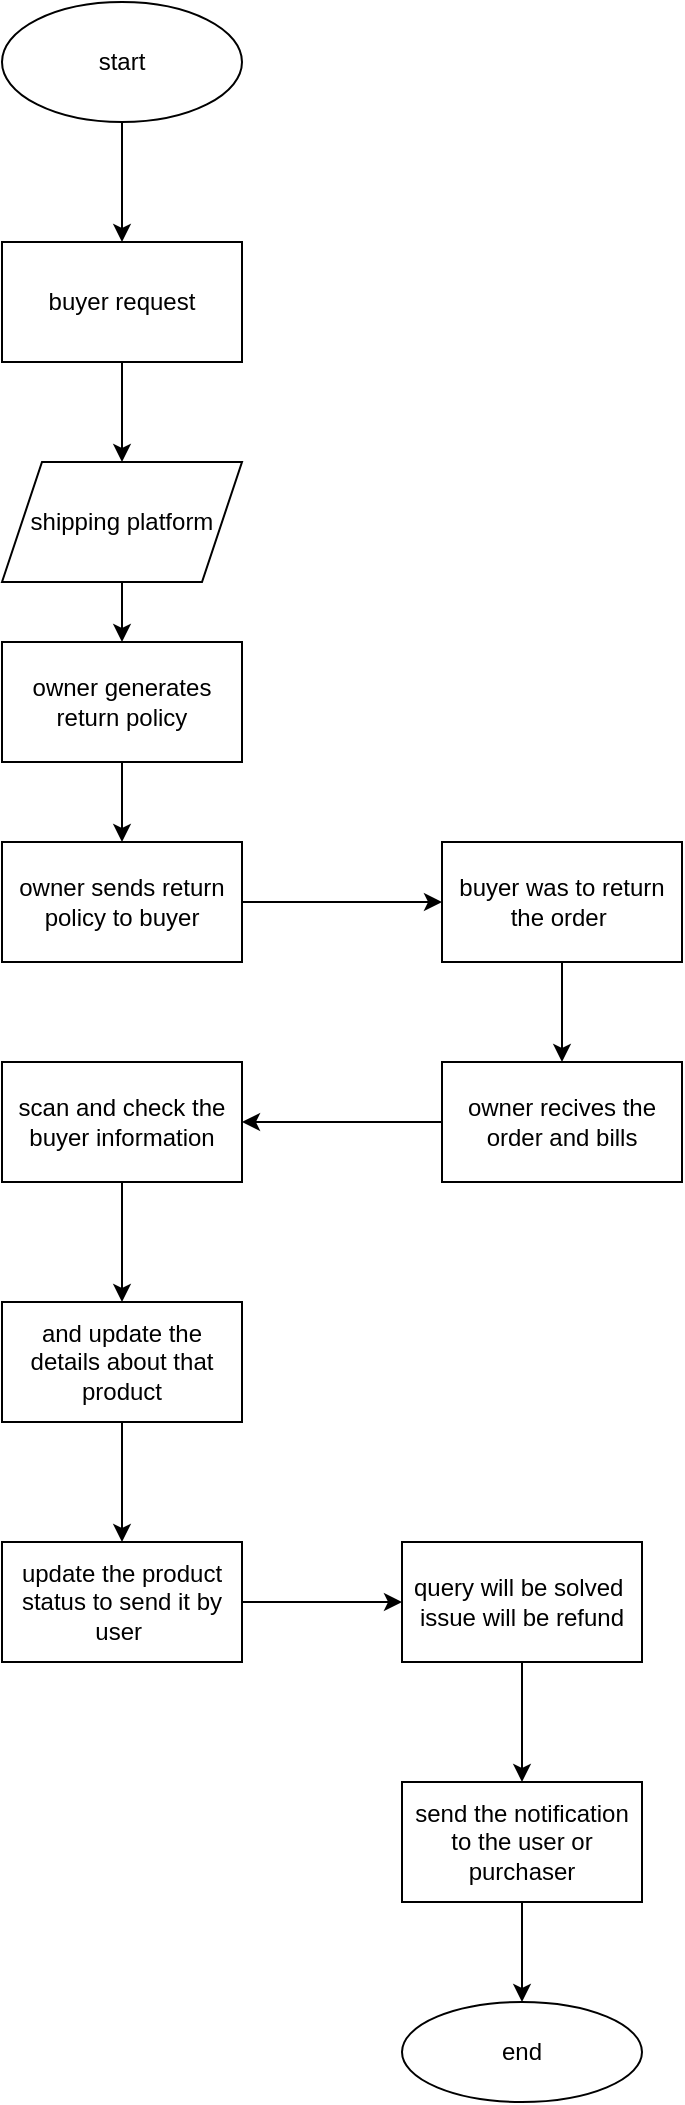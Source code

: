 <mxfile version="16.1.2" type="device"><diagram id="o_7icNTVuBLmtRXp-Pue" name="Page-1"><mxGraphModel dx="510" dy="641" grid="1" gridSize="10" guides="1" tooltips="1" connect="1" arrows="1" fold="1" page="1" pageScale="1" pageWidth="850" pageHeight="1100" math="0" shadow="0"><root><mxCell id="0"/><mxCell id="1" parent="0"/><mxCell id="Slp1PmwwVN9s9KCA-Nc2-16" style="edgeStyle=orthogonalEdgeStyle;rounded=0;orthogonalLoop=1;jettySize=auto;html=1;exitX=0.5;exitY=1;exitDx=0;exitDy=0;entryX=0.5;entryY=0;entryDx=0;entryDy=0;" edge="1" parent="1" source="Slp1PmwwVN9s9KCA-Nc2-1" target="Slp1PmwwVN9s9KCA-Nc2-2"><mxGeometry relative="1" as="geometry"/></mxCell><mxCell id="Slp1PmwwVN9s9KCA-Nc2-1" value="start" style="ellipse;whiteSpace=wrap;html=1;" vertex="1" parent="1"><mxGeometry x="130" y="40" width="120" height="60" as="geometry"/></mxCell><mxCell id="Slp1PmwwVN9s9KCA-Nc2-17" style="edgeStyle=orthogonalEdgeStyle;rounded=0;orthogonalLoop=1;jettySize=auto;html=1;exitX=0.5;exitY=1;exitDx=0;exitDy=0;" edge="1" parent="1" source="Slp1PmwwVN9s9KCA-Nc2-2" target="Slp1PmwwVN9s9KCA-Nc2-4"><mxGeometry relative="1" as="geometry"/></mxCell><mxCell id="Slp1PmwwVN9s9KCA-Nc2-2" value="buyer request" style="rounded=0;whiteSpace=wrap;html=1;" vertex="1" parent="1"><mxGeometry x="130" y="160" width="120" height="60" as="geometry"/></mxCell><mxCell id="Slp1PmwwVN9s9KCA-Nc2-18" style="edgeStyle=orthogonalEdgeStyle;rounded=0;orthogonalLoop=1;jettySize=auto;html=1;entryX=0.5;entryY=0;entryDx=0;entryDy=0;" edge="1" parent="1" source="Slp1PmwwVN9s9KCA-Nc2-4" target="Slp1PmwwVN9s9KCA-Nc2-5"><mxGeometry relative="1" as="geometry"/></mxCell><mxCell id="Slp1PmwwVN9s9KCA-Nc2-4" value="shipping platform" style="shape=parallelogram;perimeter=parallelogramPerimeter;whiteSpace=wrap;html=1;fixedSize=1;" vertex="1" parent="1"><mxGeometry x="130" y="270" width="120" height="60" as="geometry"/></mxCell><mxCell id="Slp1PmwwVN9s9KCA-Nc2-19" style="edgeStyle=orthogonalEdgeStyle;rounded=0;orthogonalLoop=1;jettySize=auto;html=1;exitX=0.5;exitY=1;exitDx=0;exitDy=0;entryX=0.5;entryY=0;entryDx=0;entryDy=0;" edge="1" parent="1" source="Slp1PmwwVN9s9KCA-Nc2-5" target="Slp1PmwwVN9s9KCA-Nc2-6"><mxGeometry relative="1" as="geometry"/></mxCell><mxCell id="Slp1PmwwVN9s9KCA-Nc2-5" value="owner generates&lt;br&gt;return policy" style="rounded=0;whiteSpace=wrap;html=1;" vertex="1" parent="1"><mxGeometry x="130" y="360" width="120" height="60" as="geometry"/></mxCell><mxCell id="Slp1PmwwVN9s9KCA-Nc2-22" style="edgeStyle=orthogonalEdgeStyle;rounded=0;orthogonalLoop=1;jettySize=auto;html=1;entryX=0;entryY=0.5;entryDx=0;entryDy=0;" edge="1" parent="1" source="Slp1PmwwVN9s9KCA-Nc2-6" target="Slp1PmwwVN9s9KCA-Nc2-7"><mxGeometry relative="1" as="geometry"/></mxCell><mxCell id="Slp1PmwwVN9s9KCA-Nc2-6" value="owner sends return policy to buyer" style="rounded=0;whiteSpace=wrap;html=1;" vertex="1" parent="1"><mxGeometry x="130" y="460" width="120" height="60" as="geometry"/></mxCell><mxCell id="Slp1PmwwVN9s9KCA-Nc2-23" style="edgeStyle=orthogonalEdgeStyle;rounded=0;orthogonalLoop=1;jettySize=auto;html=1;exitX=0.5;exitY=1;exitDx=0;exitDy=0;entryX=0.5;entryY=0;entryDx=0;entryDy=0;" edge="1" parent="1" source="Slp1PmwwVN9s9KCA-Nc2-7" target="Slp1PmwwVN9s9KCA-Nc2-8"><mxGeometry relative="1" as="geometry"/></mxCell><mxCell id="Slp1PmwwVN9s9KCA-Nc2-7" value="buyer was to return the order&amp;nbsp;" style="rounded=0;whiteSpace=wrap;html=1;" vertex="1" parent="1"><mxGeometry x="350" y="460" width="120" height="60" as="geometry"/></mxCell><mxCell id="Slp1PmwwVN9s9KCA-Nc2-10" style="edgeStyle=orthogonalEdgeStyle;rounded=0;orthogonalLoop=1;jettySize=auto;html=1;exitX=0;exitY=0.5;exitDx=0;exitDy=0;entryX=1;entryY=0.5;entryDx=0;entryDy=0;" edge="1" parent="1" source="Slp1PmwwVN9s9KCA-Nc2-8" target="Slp1PmwwVN9s9KCA-Nc2-9"><mxGeometry relative="1" as="geometry"/></mxCell><mxCell id="Slp1PmwwVN9s9KCA-Nc2-8" value="owner recives the order and bills" style="rounded=0;whiteSpace=wrap;html=1;" vertex="1" parent="1"><mxGeometry x="350" y="570" width="120" height="60" as="geometry"/></mxCell><mxCell id="Slp1PmwwVN9s9KCA-Nc2-24" style="edgeStyle=orthogonalEdgeStyle;rounded=0;orthogonalLoop=1;jettySize=auto;html=1;entryX=0.5;entryY=0;entryDx=0;entryDy=0;" edge="1" parent="1" source="Slp1PmwwVN9s9KCA-Nc2-9" target="Slp1PmwwVN9s9KCA-Nc2-11"><mxGeometry relative="1" as="geometry"/></mxCell><mxCell id="Slp1PmwwVN9s9KCA-Nc2-9" value="scan and check the buyer information" style="rounded=0;whiteSpace=wrap;html=1;" vertex="1" parent="1"><mxGeometry x="130" y="570" width="120" height="60" as="geometry"/></mxCell><mxCell id="Slp1PmwwVN9s9KCA-Nc2-25" style="edgeStyle=orthogonalEdgeStyle;rounded=0;orthogonalLoop=1;jettySize=auto;html=1;exitX=0.5;exitY=1;exitDx=0;exitDy=0;" edge="1" parent="1" source="Slp1PmwwVN9s9KCA-Nc2-11" target="Slp1PmwwVN9s9KCA-Nc2-12"><mxGeometry relative="1" as="geometry"/></mxCell><mxCell id="Slp1PmwwVN9s9KCA-Nc2-11" value="and update the details about that product" style="rounded=0;whiteSpace=wrap;html=1;" vertex="1" parent="1"><mxGeometry x="130" y="690" width="120" height="60" as="geometry"/></mxCell><mxCell id="Slp1PmwwVN9s9KCA-Nc2-26" style="edgeStyle=orthogonalEdgeStyle;rounded=0;orthogonalLoop=1;jettySize=auto;html=1;entryX=0;entryY=0.5;entryDx=0;entryDy=0;" edge="1" parent="1" source="Slp1PmwwVN9s9KCA-Nc2-12" target="Slp1PmwwVN9s9KCA-Nc2-13"><mxGeometry relative="1" as="geometry"/></mxCell><mxCell id="Slp1PmwwVN9s9KCA-Nc2-12" value="update the product status to send it by user&amp;nbsp;" style="rounded=0;whiteSpace=wrap;html=1;" vertex="1" parent="1"><mxGeometry x="130" y="810" width="120" height="60" as="geometry"/></mxCell><mxCell id="Slp1PmwwVN9s9KCA-Nc2-27" style="edgeStyle=orthogonalEdgeStyle;rounded=0;orthogonalLoop=1;jettySize=auto;html=1;exitX=0.5;exitY=1;exitDx=0;exitDy=0;entryX=0.5;entryY=0;entryDx=0;entryDy=0;" edge="1" parent="1" source="Slp1PmwwVN9s9KCA-Nc2-13" target="Slp1PmwwVN9s9KCA-Nc2-14"><mxGeometry relative="1" as="geometry"/></mxCell><mxCell id="Slp1PmwwVN9s9KCA-Nc2-13" value="query will be solved&amp;nbsp;&lt;br&gt;issue will be refund" style="rounded=0;whiteSpace=wrap;html=1;" vertex="1" parent="1"><mxGeometry x="330" y="810" width="120" height="60" as="geometry"/></mxCell><mxCell id="Slp1PmwwVN9s9KCA-Nc2-28" style="edgeStyle=orthogonalEdgeStyle;rounded=0;orthogonalLoop=1;jettySize=auto;html=1;exitX=0.5;exitY=1;exitDx=0;exitDy=0;entryX=0.5;entryY=0;entryDx=0;entryDy=0;" edge="1" parent="1" source="Slp1PmwwVN9s9KCA-Nc2-14" target="Slp1PmwwVN9s9KCA-Nc2-15"><mxGeometry relative="1" as="geometry"/></mxCell><mxCell id="Slp1PmwwVN9s9KCA-Nc2-14" value="send the notification to the user or purchaser" style="rounded=0;whiteSpace=wrap;html=1;" vertex="1" parent="1"><mxGeometry x="330" y="930" width="120" height="60" as="geometry"/></mxCell><mxCell id="Slp1PmwwVN9s9KCA-Nc2-15" value="end" style="ellipse;whiteSpace=wrap;html=1;" vertex="1" parent="1"><mxGeometry x="330" y="1040" width="120" height="50" as="geometry"/></mxCell></root></mxGraphModel></diagram></mxfile>